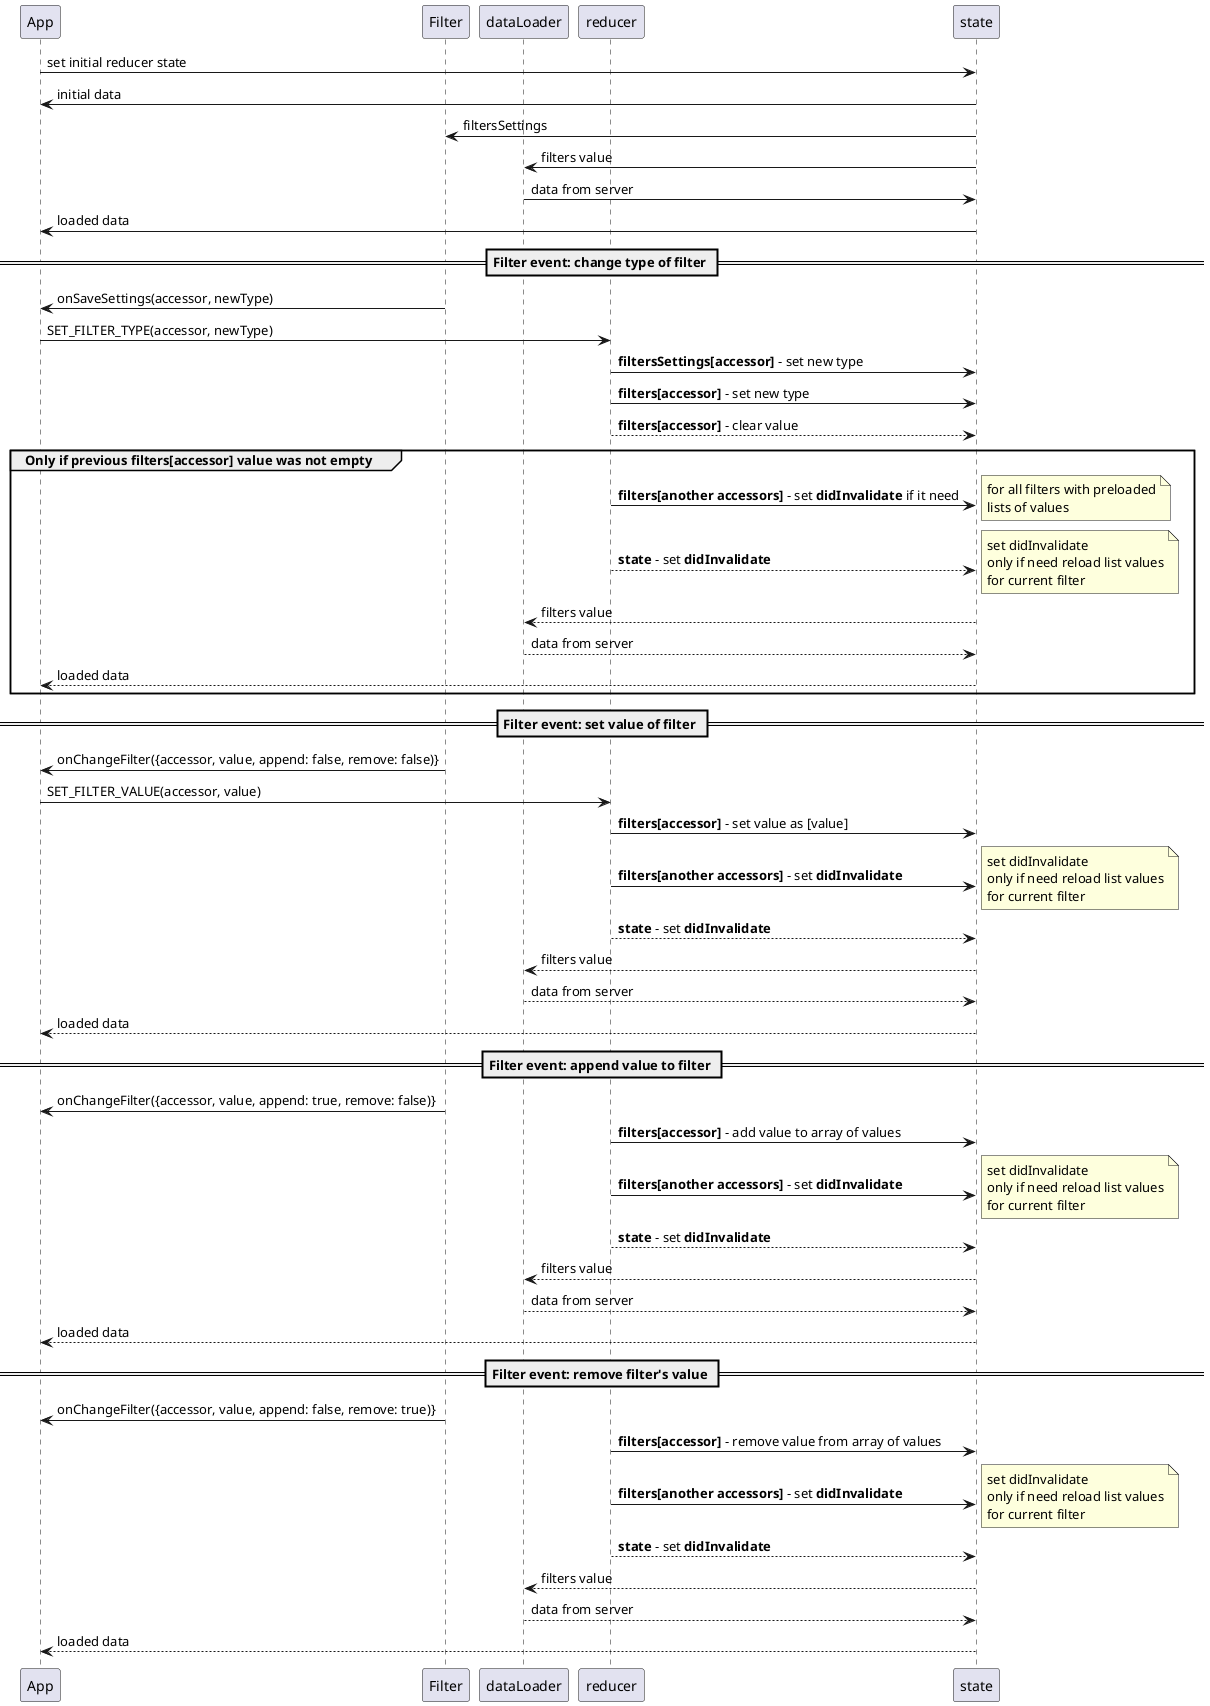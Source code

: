 @startuml
participant App
participant Filter
participant dataLoader
participant reducer
participant state

App -> state: set initial reducer state
state -> App: initial data
Filter <- state: filtersSettings
dataLoader <- state: filters value
dataLoader -> state: data from server
state -> App: loaded data

== Filter event: change type of filter ==
Filter -> App: onSaveSettings(accessor, newType)
App -> reducer: SET_FILTER_TYPE(accessor, newType)
reducer ->state: **filtersSettings[accessor]** - set new type
reducer -> state: **filters[accessor]** - set new type
reducer --> state: **filters[accessor]** - clear value
group Only if previous filters[accessor] value was not empty
    reducer -> state: **filters[another accessors]** - set **didInvalidate** if it need
    note right
            for all filters with preloaded
            lists of values
    end note
    reducer --> state: **state** - set **didInvalidate**
        note right
            set didInvalidate
            only if need reload list values
            for current filter
        end note
    dataLoader <-- state: filters value
    dataLoader --> state: data from server
    state --> App: loaded data
end

== Filter event: set value of filter ==
Filter -> App: onChangeFilter({accessor, value, append: false, remove: false)}
App -> reducer: SET_FILTER_VALUE(accessor, value)
reducer -> state: **filters[accessor]** - set value as [value]
reducer -> state: **filters[another accessors]** - set **didInvalidate**
    note right
        set didInvalidate
        only if need reload list values
        for current filter
    end note
reducer --> state: **state** - set **didInvalidate**
dataLoader <-- state: filters value
dataLoader --> state: data from server
state --> App: loaded data

== Filter event: append value to filter ==
Filter -> App: onChangeFilter({accessor, value, append: true, remove: false)}
reducer -> state: **filters[accessor]** - add value to array of values
reducer -> state: **filters[another accessors]** - set **didInvalidate**
    note right
        set didInvalidate
        only if need reload list values
        for current filter
    end note
reducer --> state: **state** - set **didInvalidate**
dataLoader <-- state: filters value
dataLoader --> state: data from server
state --> App: loaded data

== Filter event: remove filter's value ==
Filter -> App: onChangeFilter({accessor, value, append: false, remove: true)}
reducer -> state: **filters[accessor]** - remove value from array of values
reducer -> state: **filters[another accessors]** - set **didInvalidate**
    note right
        set didInvalidate
        only if need reload list values
        for current filter
    end note
reducer --> state: **state** - set **didInvalidate**
dataLoader <-- state: filters value
dataLoader --> state: data from server
state --> App: loaded data

@enduml